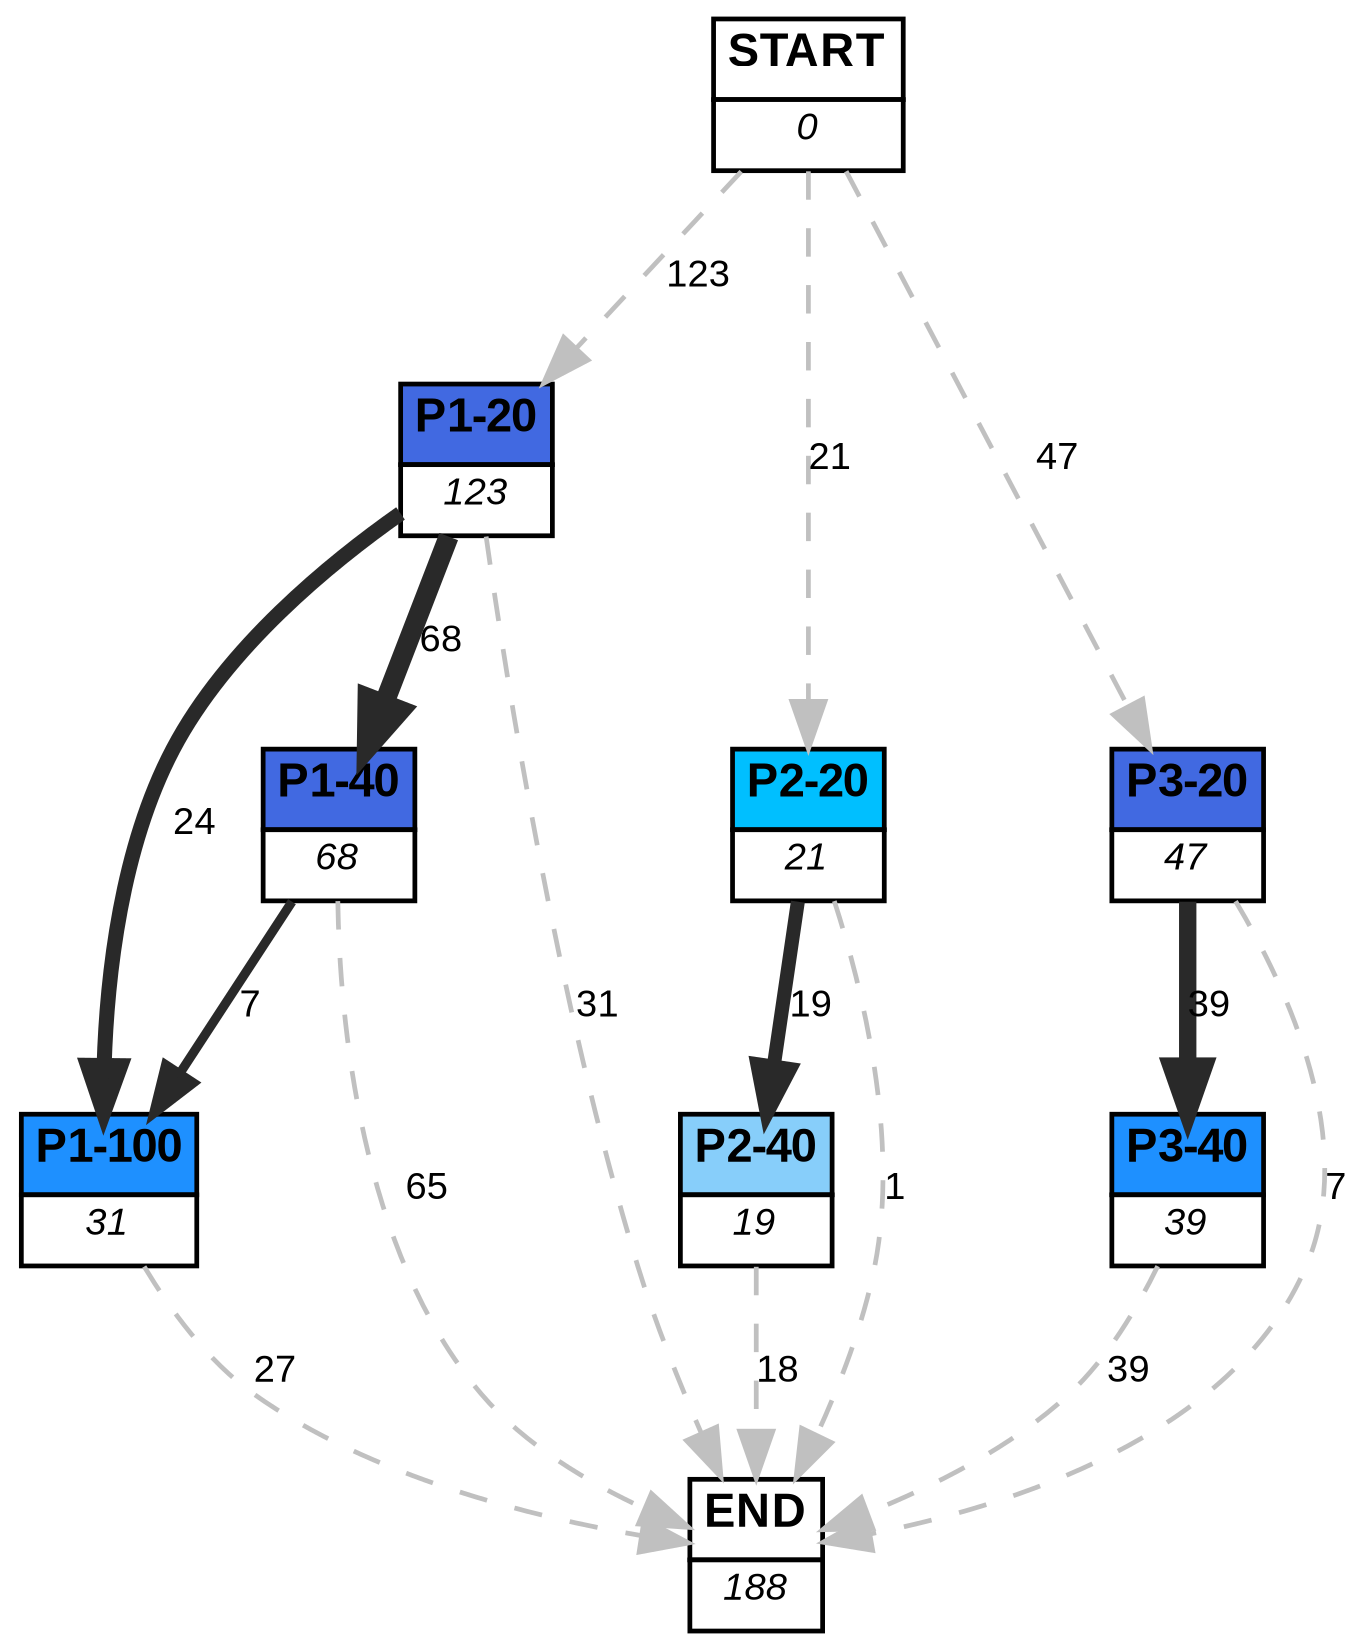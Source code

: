 digraph graphname {
	dpi = 150
	size="16,11!";
	margin = 0;
"P1-20" [shape=plain, label=<<table border="0" cellborder="1" cellspacing="0"><tr><td bgcolor="royalblue"><FONT face="Arial" POINT-SIZE="10"><b>P1-20</b></FONT></td></tr><tr><td bgcolor="white"><FONT face="Arial" POINT-SIZE="8"><i>123</i></FONT></td></tr></table>>]
"P1-100" [shape=plain, label=<<table border="0" cellborder="1" cellspacing="0"><tr><td bgcolor="dodgerblue"><FONT face="Arial" POINT-SIZE="10"><b>P1-100</b></FONT></td></tr><tr><td bgcolor="white"><FONT face="Arial" POINT-SIZE="8"><i>31</i></FONT></td></tr></table>>]
"P1-40" [shape=plain, label=<<table border="0" cellborder="1" cellspacing="0"><tr><td bgcolor="royalblue"><FONT face="Arial" POINT-SIZE="10"><b>P1-40</b></FONT></td></tr><tr><td bgcolor="white"><FONT face="Arial" POINT-SIZE="8"><i>68</i></FONT></td></tr></table>>]
"P2-20" [shape=plain, label=<<table border="0" cellborder="1" cellspacing="0"><tr><td bgcolor="deepskyblue"><FONT face="Arial" POINT-SIZE="10"><b>P2-20</b></FONT></td></tr><tr><td bgcolor="white"><FONT face="Arial" POINT-SIZE="8"><i>21</i></FONT></td></tr></table>>]
"P2-40" [shape=plain, label=<<table border="0" cellborder="1" cellspacing="0"><tr><td bgcolor="lightskyblue"><FONT face="Arial" POINT-SIZE="10"><b>P2-40</b></FONT></td></tr><tr><td bgcolor="white"><FONT face="Arial" POINT-SIZE="8"><i>19</i></FONT></td></tr></table>>]
"P3-20" [shape=plain, label=<<table border="0" cellborder="1" cellspacing="0"><tr><td bgcolor="royalblue"><FONT face="Arial" POINT-SIZE="10"><b>P3-20</b></FONT></td></tr><tr><td bgcolor="white"><FONT face="Arial" POINT-SIZE="8"><i>47</i></FONT></td></tr></table>>]
"P3-40" [shape=plain, label=<<table border="0" cellborder="1" cellspacing="0"><tr><td bgcolor="dodgerblue"><FONT face="Arial" POINT-SIZE="10"><b>P3-40</b></FONT></td></tr><tr><td bgcolor="white"><FONT face="Arial" POINT-SIZE="8"><i>39</i></FONT></td></tr></table>>]
"START" [shape=plain, label=<<table border="0" cellborder="1" cellspacing="0"><tr><td bgcolor="white"><FONT face="Arial" POINT-SIZE="10"><b>START</b></FONT></td></tr><tr><td bgcolor="white"><FONT face="Arial" POINT-SIZE="8"><i>0</i></FONT></td></tr></table>>]
"END" [shape=plain, label=<<table border="0" cellborder="1" cellspacing="0"><tr><td bgcolor="white"><FONT face="Arial" POINT-SIZE="10"><b>END</b></FONT></td></tr><tr><td bgcolor="white"><FONT face="Arial" POINT-SIZE="8"><i>188</i></FONT></td></tr></table>>]
"P1-20" -> "P1-100" [ color=grey16 penwidth = "3.1780538303479458"label ="24" labelfloat=false fontname="Arial" fontsize=8]
"P1-20" -> "P1-40" [ color=grey16 penwidth = "4.219507705176107"label ="68" labelfloat=false fontname="Arial" fontsize=8]
"P1-20" -> "END" [ style = dashed color=grey label ="31" labelfloat=false fontname="Arial" fontsize=8]
"P1-100" -> "END" [ style = dashed color=grey label ="27" labelfloat=false fontname="Arial" fontsize=8]
"P1-40" -> "P1-100" [ color=grey16 penwidth = "1.9459101490553132"label ="7" labelfloat=false fontname="Arial" fontsize=8]
"P1-40" -> "END" [ style = dashed color=grey label ="65" labelfloat=false fontname="Arial" fontsize=8]
"P2-20" -> "P2-40" [ color=grey16 penwidth = "2.9444389791664403"label ="19" labelfloat=false fontname="Arial" fontsize=8]
"P2-20" -> "END" [ style = dashed color=grey label ="1" labelfloat=false fontname="Arial" fontsize=8]
"P2-40" -> "END" [ style = dashed color=grey label ="18" labelfloat=false fontname="Arial" fontsize=8]
"P3-20" -> "P3-40" [ color=grey16 penwidth = "3.6635616461296463"label ="39" labelfloat=false fontname="Arial" fontsize=8]
"P3-20" -> "END" [ style = dashed color=grey label ="7" labelfloat=false fontname="Arial" fontsize=8]
"P3-40" -> "END" [ style = dashed color=grey label ="39" labelfloat=false fontname="Arial" fontsize=8]
"START" -> "P1-20" [ style = dashed color=grey label ="123" labelfloat=false fontname="Arial" fontsize=8]
"START" -> "P2-20" [ style = dashed color=grey label ="21" labelfloat=false fontname="Arial" fontsize=8]
"START" -> "P3-20" [ style = dashed color=grey label ="47" labelfloat=false fontname="Arial" fontsize=8]
}